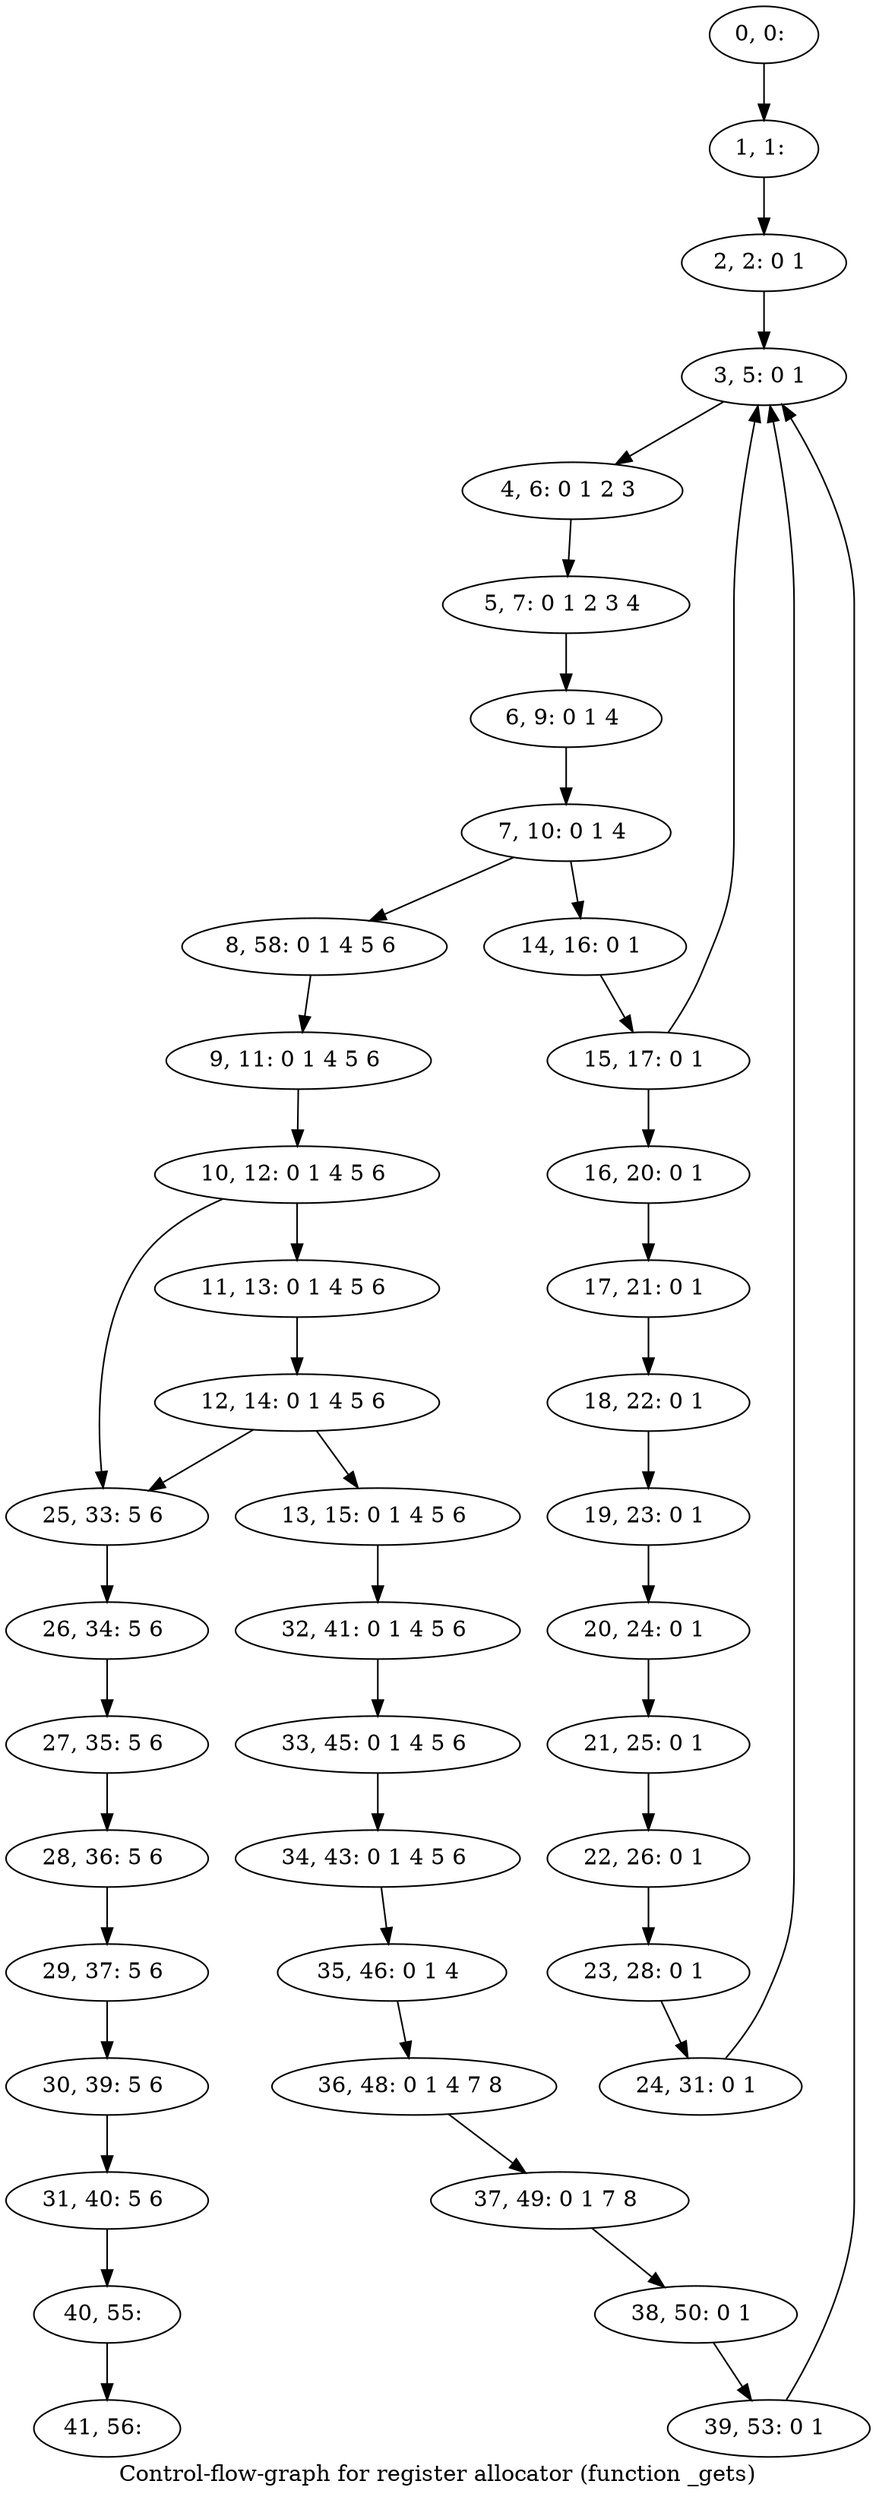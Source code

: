 digraph G {
graph [label="Control-flow-graph for register allocator (function _gets)"]
0[label="0, 0: "];
1[label="1, 1: "];
2[label="2, 2: 0 1 "];
3[label="3, 5: 0 1 "];
4[label="4, 6: 0 1 2 3 "];
5[label="5, 7: 0 1 2 3 4 "];
6[label="6, 9: 0 1 4 "];
7[label="7, 10: 0 1 4 "];
8[label="8, 58: 0 1 4 5 6 "];
9[label="9, 11: 0 1 4 5 6 "];
10[label="10, 12: 0 1 4 5 6 "];
11[label="11, 13: 0 1 4 5 6 "];
12[label="12, 14: 0 1 4 5 6 "];
13[label="13, 15: 0 1 4 5 6 "];
14[label="14, 16: 0 1 "];
15[label="15, 17: 0 1 "];
16[label="16, 20: 0 1 "];
17[label="17, 21: 0 1 "];
18[label="18, 22: 0 1 "];
19[label="19, 23: 0 1 "];
20[label="20, 24: 0 1 "];
21[label="21, 25: 0 1 "];
22[label="22, 26: 0 1 "];
23[label="23, 28: 0 1 "];
24[label="24, 31: 0 1 "];
25[label="25, 33: 5 6 "];
26[label="26, 34: 5 6 "];
27[label="27, 35: 5 6 "];
28[label="28, 36: 5 6 "];
29[label="29, 37: 5 6 "];
30[label="30, 39: 5 6 "];
31[label="31, 40: 5 6 "];
32[label="32, 41: 0 1 4 5 6 "];
33[label="33, 45: 0 1 4 5 6 "];
34[label="34, 43: 0 1 4 5 6 "];
35[label="35, 46: 0 1 4 "];
36[label="36, 48: 0 1 4 7 8 "];
37[label="37, 49: 0 1 7 8 "];
38[label="38, 50: 0 1 "];
39[label="39, 53: 0 1 "];
40[label="40, 55: "];
41[label="41, 56: "];
0->1 ;
1->2 ;
2->3 ;
3->4 ;
4->5 ;
5->6 ;
6->7 ;
7->8 ;
7->14 ;
8->9 ;
9->10 ;
10->11 ;
10->25 ;
11->12 ;
12->13 ;
12->25 ;
13->32 ;
14->15 ;
15->16 ;
15->3 ;
16->17 ;
17->18 ;
18->19 ;
19->20 ;
20->21 ;
21->22 ;
22->23 ;
23->24 ;
24->3 ;
25->26 ;
26->27 ;
27->28 ;
28->29 ;
29->30 ;
30->31 ;
31->40 ;
32->33 ;
33->34 ;
34->35 ;
35->36 ;
36->37 ;
37->38 ;
38->39 ;
39->3 ;
40->41 ;
}
